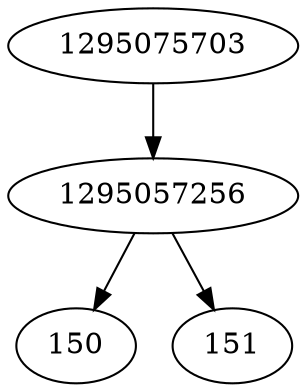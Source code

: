 strict digraph  {
1295057256;
1295075703;
150;
151;
1295057256 -> 150;
1295057256 -> 151;
1295075703 -> 1295057256;
}
